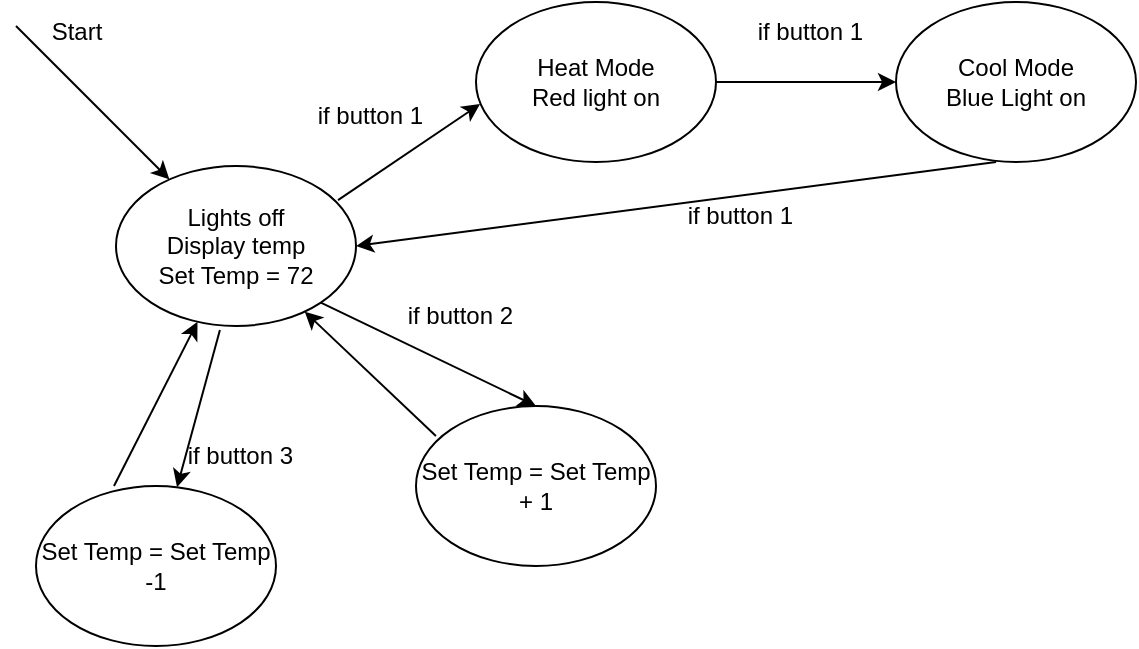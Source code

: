 <mxfile version="26.2.2">
  <diagram name="Page-1" id="2gupuI1BaMUWpLZnIvsM">
    <mxGraphModel dx="1428" dy="849" grid="1" gridSize="10" guides="1" tooltips="1" connect="1" arrows="1" fold="1" page="1" pageScale="1" pageWidth="850" pageHeight="1100" math="0" shadow="0">
      <root>
        <mxCell id="0" />
        <mxCell id="1" parent="0" />
        <mxCell id="pYrnNL6riFmDT8h_75vY-1" value="Lights off&lt;div&gt;Display temp&lt;/div&gt;&lt;div&gt;Set Temp = 72&lt;/div&gt;" style="ellipse;whiteSpace=wrap;html=1;" vertex="1" parent="1">
          <mxGeometry x="130" y="250" width="120" height="80" as="geometry" />
        </mxCell>
        <mxCell id="pYrnNL6riFmDT8h_75vY-2" value="" style="endArrow=classic;html=1;rounded=0;" edge="1" parent="1" target="pYrnNL6riFmDT8h_75vY-1">
          <mxGeometry width="50" height="50" relative="1" as="geometry">
            <mxPoint x="80" y="180" as="sourcePoint" />
            <mxPoint x="130" y="130" as="targetPoint" />
          </mxGeometry>
        </mxCell>
        <mxCell id="pYrnNL6riFmDT8h_75vY-3" value="Start" style="text;html=1;align=center;verticalAlign=middle;resizable=0;points=[];autosize=1;strokeColor=none;fillColor=none;" vertex="1" parent="1">
          <mxGeometry x="85" y="168" width="50" height="30" as="geometry" />
        </mxCell>
        <mxCell id="pYrnNL6riFmDT8h_75vY-4" value="Heat Mode&lt;div&gt;Red light on&lt;/div&gt;" style="ellipse;whiteSpace=wrap;html=1;" vertex="1" parent="1">
          <mxGeometry x="310" y="168" width="120" height="80" as="geometry" />
        </mxCell>
        <mxCell id="pYrnNL6riFmDT8h_75vY-5" value="" style="endArrow=classic;html=1;rounded=0;exitX=0.925;exitY=0.213;exitDx=0;exitDy=0;exitPerimeter=0;entryX=0.017;entryY=0.638;entryDx=0;entryDy=0;entryPerimeter=0;" edge="1" parent="1" source="pYrnNL6riFmDT8h_75vY-1" target="pYrnNL6riFmDT8h_75vY-4">
          <mxGeometry width="50" height="50" relative="1" as="geometry">
            <mxPoint x="250" y="270" as="sourcePoint" />
            <mxPoint x="300" y="220" as="targetPoint" />
          </mxGeometry>
        </mxCell>
        <mxCell id="pYrnNL6riFmDT8h_75vY-6" value="&amp;nbsp;if button 1" style="text;html=1;align=center;verticalAlign=middle;resizable=0;points=[];autosize=1;strokeColor=none;fillColor=none;" vertex="1" parent="1">
          <mxGeometry x="215" y="210" width="80" height="30" as="geometry" />
        </mxCell>
        <mxCell id="pYrnNL6riFmDT8h_75vY-7" value="Cool Mode&lt;div&gt;Blue Light on&lt;/div&gt;" style="ellipse;whiteSpace=wrap;html=1;" vertex="1" parent="1">
          <mxGeometry x="520" y="168" width="120" height="80" as="geometry" />
        </mxCell>
        <mxCell id="pYrnNL6riFmDT8h_75vY-8" value="" style="endArrow=classic;html=1;rounded=0;entryX=0;entryY=0.5;entryDx=0;entryDy=0;exitX=1;exitY=0.5;exitDx=0;exitDy=0;" edge="1" parent="1" source="pYrnNL6riFmDT8h_75vY-4" target="pYrnNL6riFmDT8h_75vY-7">
          <mxGeometry width="50" height="50" relative="1" as="geometry">
            <mxPoint x="450" y="240" as="sourcePoint" />
            <mxPoint x="500" y="190" as="targetPoint" />
          </mxGeometry>
        </mxCell>
        <mxCell id="pYrnNL6riFmDT8h_75vY-10" value="" style="endArrow=classic;html=1;rounded=0;entryX=1;entryY=0.5;entryDx=0;entryDy=0;exitX=0.417;exitY=1;exitDx=0;exitDy=0;exitPerimeter=0;" edge="1" parent="1" source="pYrnNL6riFmDT8h_75vY-7" target="pYrnNL6riFmDT8h_75vY-1">
          <mxGeometry width="50" height="50" relative="1" as="geometry">
            <mxPoint x="310" y="370" as="sourcePoint" />
            <mxPoint x="360" y="320" as="targetPoint" />
          </mxGeometry>
        </mxCell>
        <mxCell id="pYrnNL6riFmDT8h_75vY-13" value="&amp;nbsp;if button 1" style="text;html=1;align=center;verticalAlign=middle;resizable=0;points=[];autosize=1;strokeColor=none;fillColor=none;" vertex="1" parent="1">
          <mxGeometry x="435" y="168" width="80" height="30" as="geometry" />
        </mxCell>
        <mxCell id="pYrnNL6riFmDT8h_75vY-14" value="&amp;nbsp;if button 1" style="text;html=1;align=center;verticalAlign=middle;resizable=0;points=[];autosize=1;strokeColor=none;fillColor=none;" vertex="1" parent="1">
          <mxGeometry x="400" y="260" width="80" height="30" as="geometry" />
        </mxCell>
        <mxCell id="pYrnNL6riFmDT8h_75vY-15" value="Set Temp = Set Temp + 1" style="ellipse;whiteSpace=wrap;html=1;" vertex="1" parent="1">
          <mxGeometry x="280" y="370" width="120" height="80" as="geometry" />
        </mxCell>
        <mxCell id="pYrnNL6riFmDT8h_75vY-16" value="" style="endArrow=classic;html=1;rounded=0;exitX=1;exitY=1;exitDx=0;exitDy=0;entryX=0.5;entryY=0;entryDx=0;entryDy=0;" edge="1" parent="1" source="pYrnNL6riFmDT8h_75vY-1" target="pYrnNL6riFmDT8h_75vY-15">
          <mxGeometry width="50" height="50" relative="1" as="geometry">
            <mxPoint x="260" y="360" as="sourcePoint" />
            <mxPoint x="310" y="310" as="targetPoint" />
          </mxGeometry>
        </mxCell>
        <mxCell id="pYrnNL6riFmDT8h_75vY-17" value="&amp;nbsp;if button 2" style="text;html=1;align=center;verticalAlign=middle;resizable=0;points=[];autosize=1;strokeColor=none;fillColor=none;" vertex="1" parent="1">
          <mxGeometry x="260" y="310" width="80" height="30" as="geometry" />
        </mxCell>
        <mxCell id="pYrnNL6riFmDT8h_75vY-18" value="Set Temp = Set Temp -1" style="ellipse;whiteSpace=wrap;html=1;" vertex="1" parent="1">
          <mxGeometry x="90" y="410" width="120" height="80" as="geometry" />
        </mxCell>
        <mxCell id="pYrnNL6riFmDT8h_75vY-19" value="" style="endArrow=classic;html=1;rounded=0;exitX=0.083;exitY=0.188;exitDx=0;exitDy=0;exitPerimeter=0;" edge="1" parent="1" source="pYrnNL6riFmDT8h_75vY-15" target="pYrnNL6riFmDT8h_75vY-1">
          <mxGeometry width="50" height="50" relative="1" as="geometry">
            <mxPoint x="200" y="410" as="sourcePoint" />
            <mxPoint x="250" y="360" as="targetPoint" />
          </mxGeometry>
        </mxCell>
        <mxCell id="pYrnNL6riFmDT8h_75vY-20" value="" style="endArrow=classic;html=1;rounded=0;exitX=0.433;exitY=1.025;exitDx=0;exitDy=0;exitPerimeter=0;" edge="1" parent="1" source="pYrnNL6riFmDT8h_75vY-1" target="pYrnNL6riFmDT8h_75vY-18">
          <mxGeometry width="50" height="50" relative="1" as="geometry">
            <mxPoint x="140" y="390" as="sourcePoint" />
            <mxPoint x="190" y="340" as="targetPoint" />
          </mxGeometry>
        </mxCell>
        <mxCell id="pYrnNL6riFmDT8h_75vY-21" value="&amp;nbsp;if button 3" style="text;html=1;align=center;verticalAlign=middle;resizable=0;points=[];autosize=1;strokeColor=none;fillColor=none;" vertex="1" parent="1">
          <mxGeometry x="150" y="380" width="80" height="30" as="geometry" />
        </mxCell>
        <mxCell id="pYrnNL6riFmDT8h_75vY-22" value="" style="endArrow=classic;html=1;rounded=0;exitX=0.325;exitY=0;exitDx=0;exitDy=0;exitPerimeter=0;" edge="1" parent="1" source="pYrnNL6riFmDT8h_75vY-18" target="pYrnNL6riFmDT8h_75vY-1">
          <mxGeometry width="50" height="50" relative="1" as="geometry">
            <mxPoint x="90" y="390" as="sourcePoint" />
            <mxPoint x="140" y="340" as="targetPoint" />
          </mxGeometry>
        </mxCell>
      </root>
    </mxGraphModel>
  </diagram>
</mxfile>
